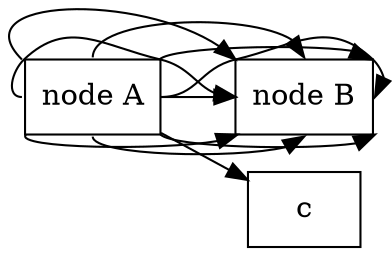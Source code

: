 /* Test compass points */
digraph g {
	graph [rankdir=LR];
	node [shape=rectangle];
	a [label="node A"];
	b [label="node B"];
	a:n ->  b:n;
	a:ne ->  b:ne;
	a:e ->  b:e;
	a:se -> b:se;
	a:s -> b:s;
	a:sw -> b:sw;
	a:w -> b:w;
	a:nw -> b:nw;
	a:center -> b:center;
	a:dummy -> c:dummy;
	
}
